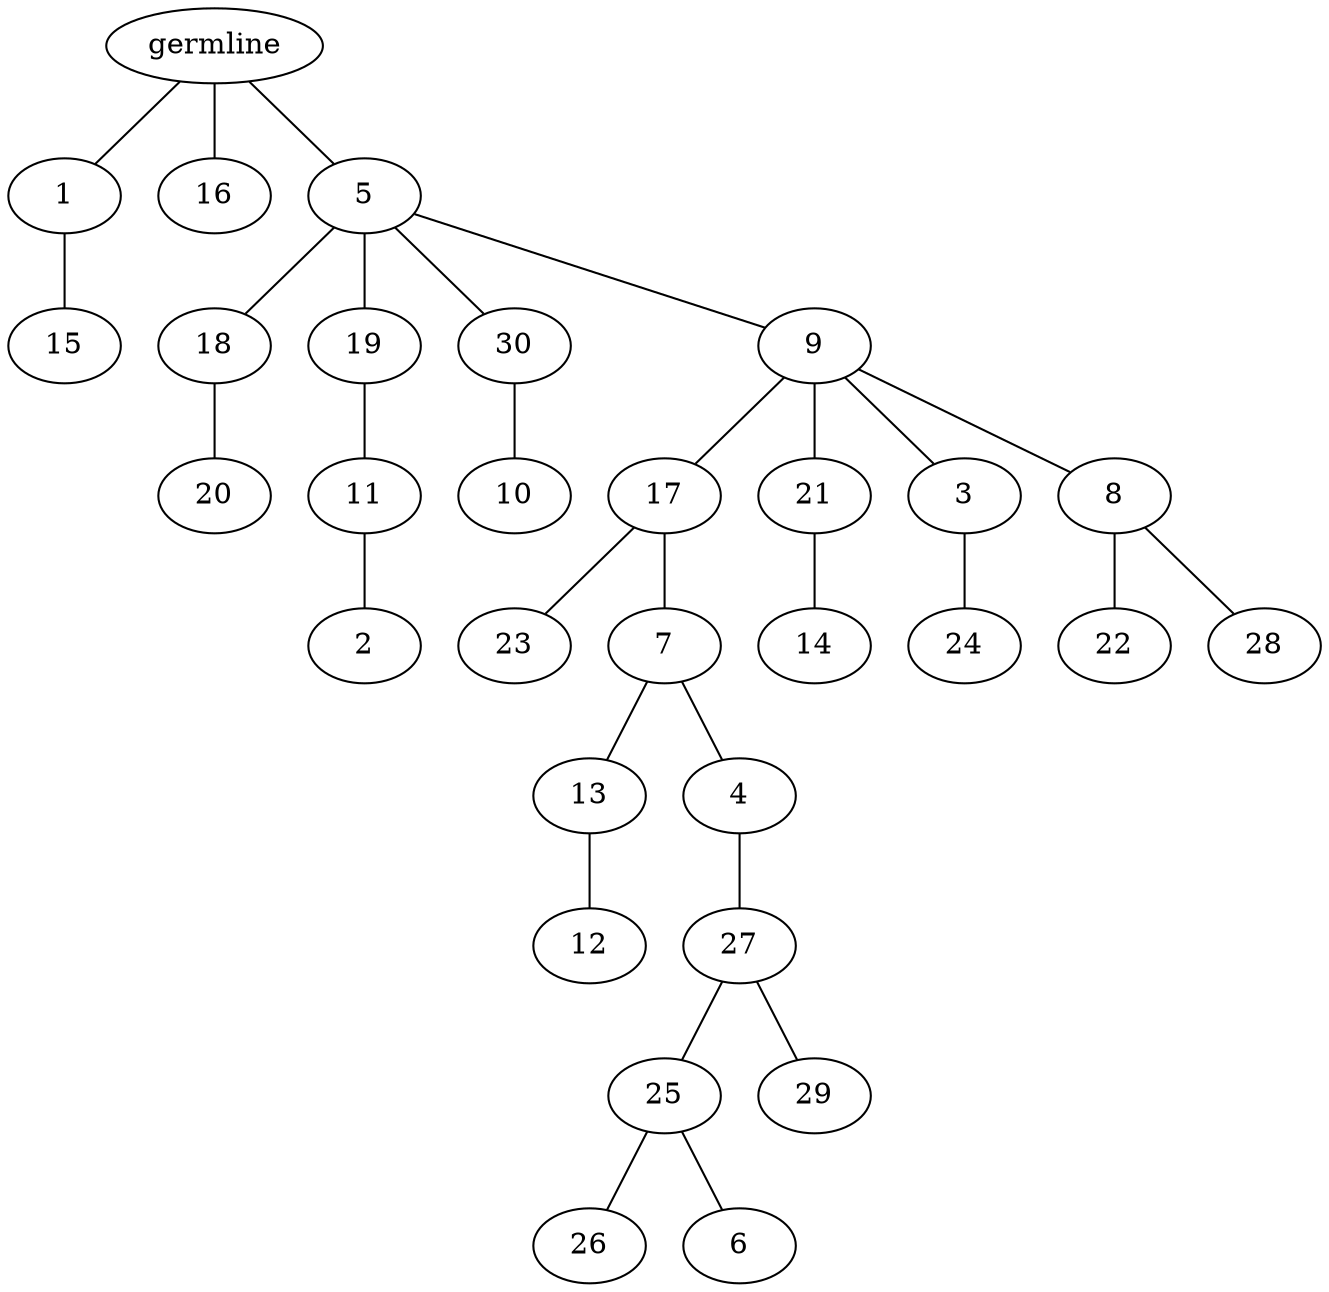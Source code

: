 graph tree {
    "140626048551856" [label="germline"];
    "140626048507232" [label="1"];
    "140626054563248" [label="15"];
    "140626054563776" [label="16"];
    "140626054563440" [label="5"];
    "140626054562480" [label="18"];
    "140626054563680" [label="20"];
    "140626054564496" [label="19"];
    "140626054564112" [label="11"];
    "140626054564400" [label="2"];
    "140626054564688" [label="30"];
    "140626054565072" [label="10"];
    "140626054565168" [label="9"];
    "140626054564832" [label="17"];
    "140626054565024" [label="23"];
    "140626054565456" [label="7"];
    "140626054565792" [label="13"];
    "140626054582528" [label="12"];
    "140626054565744" [label="4"];
    "140626054582720" [label="27"];
    "140626054583008" [label="25"];
    "140626048506032" [label="26"];
    "140626054583440" [label="6"];
    "140626054583968" [label="29"];
    "140626054565360" [label="21"];
    "140626054583296" [label="14"];
    "140626054565696" [label="3"];
    "140626054583680" [label="24"];
    "140626054584016" [label="8"];
    "140626054583824" [label="22"];
    "140626054582816" [label="28"];
    "140626048551856" -- "140626048507232";
    "140626048551856" -- "140626054563776";
    "140626048551856" -- "140626054563440";
    "140626048507232" -- "140626054563248";
    "140626054563440" -- "140626054562480";
    "140626054563440" -- "140626054564496";
    "140626054563440" -- "140626054564688";
    "140626054563440" -- "140626054565168";
    "140626054562480" -- "140626054563680";
    "140626054564496" -- "140626054564112";
    "140626054564112" -- "140626054564400";
    "140626054564688" -- "140626054565072";
    "140626054565168" -- "140626054564832";
    "140626054565168" -- "140626054565360";
    "140626054565168" -- "140626054565696";
    "140626054565168" -- "140626054584016";
    "140626054564832" -- "140626054565024";
    "140626054564832" -- "140626054565456";
    "140626054565456" -- "140626054565792";
    "140626054565456" -- "140626054565744";
    "140626054565792" -- "140626054582528";
    "140626054565744" -- "140626054582720";
    "140626054582720" -- "140626054583008";
    "140626054582720" -- "140626054583968";
    "140626054583008" -- "140626048506032";
    "140626054583008" -- "140626054583440";
    "140626054565360" -- "140626054583296";
    "140626054565696" -- "140626054583680";
    "140626054584016" -- "140626054583824";
    "140626054584016" -- "140626054582816";
}
